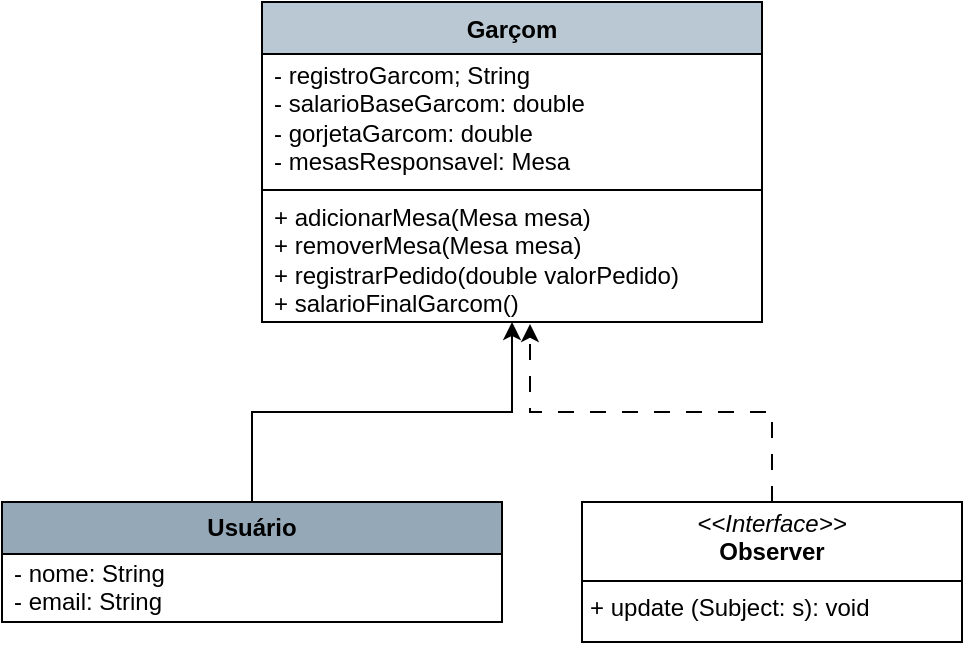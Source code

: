<mxfile version="24.9.1">
  <diagram name="Página-1" id="_vU0hxC2ekmU5fk1ocDM">
    <mxGraphModel dx="2021" dy="1913" grid="1" gridSize="10" guides="1" tooltips="1" connect="1" arrows="1" fold="1" page="1" pageScale="1" pageWidth="827" pageHeight="1169" math="0" shadow="0">
      <root>
        <mxCell id="0" />
        <mxCell id="1" parent="0" />
        <mxCell id="U98z-Co56kHbol0TYBDU-2" value="Garçom" style="swimlane;fontStyle=1;align=center;verticalAlign=top;childLayout=stackLayout;horizontal=1;startSize=26;horizontalStack=0;resizeParent=1;resizeParentMax=0;resizeLast=0;collapsible=1;marginBottom=0;whiteSpace=wrap;html=1;fillColor=#BAC8D3;" vertex="1" parent="1">
          <mxGeometry x="-520" y="-610" width="250" height="160" as="geometry" />
        </mxCell>
        <mxCell id="U98z-Co56kHbol0TYBDU-3" value="- registroGarcom; String&lt;div&gt;- salarioBaseGarcom: double&lt;/div&gt;&lt;div&gt;- gorjetaGarcom: double&amp;nbsp;&lt;/div&gt;&lt;div&gt;- mesasResponsavel: Mesa&lt;/div&gt;" style="text;strokeColor=none;fillColor=none;align=left;verticalAlign=middle;spacingLeft=4;spacingRight=4;overflow=hidden;rotatable=0;points=[[0,0.5],[1,0.5]];portConstraint=eastwest;whiteSpace=wrap;html=1;" vertex="1" parent="U98z-Co56kHbol0TYBDU-2">
          <mxGeometry y="26" width="250" height="64" as="geometry" />
        </mxCell>
        <mxCell id="U98z-Co56kHbol0TYBDU-4" value="" style="line;strokeWidth=1;fillColor=none;align=left;verticalAlign=middle;spacingTop=-1;spacingLeft=3;spacingRight=3;rotatable=0;labelPosition=right;points=[];portConstraint=eastwest;strokeColor=inherit;" vertex="1" parent="U98z-Co56kHbol0TYBDU-2">
          <mxGeometry y="90" width="250" height="8" as="geometry" />
        </mxCell>
        <mxCell id="U98z-Co56kHbol0TYBDU-5" value="+ adicionarMesa(Mesa mesa)&lt;div&gt;+ removerMesa(Mesa mesa)&lt;/div&gt;&lt;div&gt;+ registrarPedido(double valorPedido)&lt;/div&gt;&lt;div&gt;+ salarioFinalGarcom()&lt;/div&gt;" style="text;strokeColor=none;fillColor=none;align=left;verticalAlign=middle;spacingLeft=4;spacingRight=4;overflow=hidden;rotatable=0;points=[[0,0.5],[1,0.5]];portConstraint=eastwest;whiteSpace=wrap;html=1;" vertex="1" parent="U98z-Co56kHbol0TYBDU-2">
          <mxGeometry y="98" width="250" height="62" as="geometry" />
        </mxCell>
        <mxCell id="U98z-Co56kHbol0TYBDU-6" value="Usuário" style="swimlane;fontStyle=1;align=center;verticalAlign=middle;childLayout=stackLayout;horizontal=1;startSize=26;horizontalStack=0;resizeParent=1;resizeParentMax=0;resizeLast=0;collapsible=1;marginBottom=0;whiteSpace=wrap;html=1;fillColor=#94A8B8;" vertex="1" parent="1">
          <mxGeometry x="-650" y="-360" width="250" height="60" as="geometry" />
        </mxCell>
        <mxCell id="U98z-Co56kHbol0TYBDU-7" value="- nome: String&lt;div&gt;- email: String&lt;/div&gt;&lt;div&gt;&lt;br&gt;&lt;/div&gt;" style="text;strokeColor=none;fillColor=none;align=left;verticalAlign=middle;spacingLeft=4;spacingRight=4;overflow=hidden;rotatable=0;points=[[0,0.5],[1,0.5]];portConstraint=eastwest;whiteSpace=wrap;html=1;" vertex="1" parent="U98z-Co56kHbol0TYBDU-6">
          <mxGeometry y="26" width="250" height="34" as="geometry" />
        </mxCell>
        <mxCell id="U98z-Co56kHbol0TYBDU-8" style="edgeStyle=orthogonalEdgeStyle;rounded=0;orthogonalLoop=1;jettySize=auto;html=1;exitX=0.5;exitY=0;exitDx=0;exitDy=0;entryX=0.5;entryY=1;entryDx=0;entryDy=0;entryPerimeter=0;" edge="1" parent="1" source="U98z-Co56kHbol0TYBDU-6" target="U98z-Co56kHbol0TYBDU-5">
          <mxGeometry relative="1" as="geometry" />
        </mxCell>
        <mxCell id="U98z-Co56kHbol0TYBDU-10" value="&lt;p style=&quot;margin:0px;margin-top:4px;text-align:center;&quot;&gt;&lt;i&gt;&amp;lt;&amp;lt;Interface&amp;gt;&amp;gt;&lt;/i&gt;&lt;br&gt;&lt;b&gt;Observer&lt;/b&gt;&lt;/p&gt;&lt;hr size=&quot;1&quot; style=&quot;border-style:solid;&quot;&gt;&lt;p style=&quot;margin:0px;margin-left:4px;&quot;&gt;+ update (Subject: s): void&lt;br&gt;&lt;/p&gt;" style="verticalAlign=top;align=left;overflow=fill;html=1;whiteSpace=wrap;" vertex="1" parent="1">
          <mxGeometry x="-360" y="-360" width="190" height="70" as="geometry" />
        </mxCell>
        <mxCell id="U98z-Co56kHbol0TYBDU-11" style="edgeStyle=orthogonalEdgeStyle;rounded=0;orthogonalLoop=1;jettySize=auto;html=1;exitX=0.5;exitY=0;exitDx=0;exitDy=0;entryX=0.536;entryY=1.016;entryDx=0;entryDy=0;entryPerimeter=0;dashed=1;dashPattern=8 8;" edge="1" parent="1" source="U98z-Co56kHbol0TYBDU-10" target="U98z-Co56kHbol0TYBDU-5">
          <mxGeometry relative="1" as="geometry" />
        </mxCell>
      </root>
    </mxGraphModel>
  </diagram>
</mxfile>
